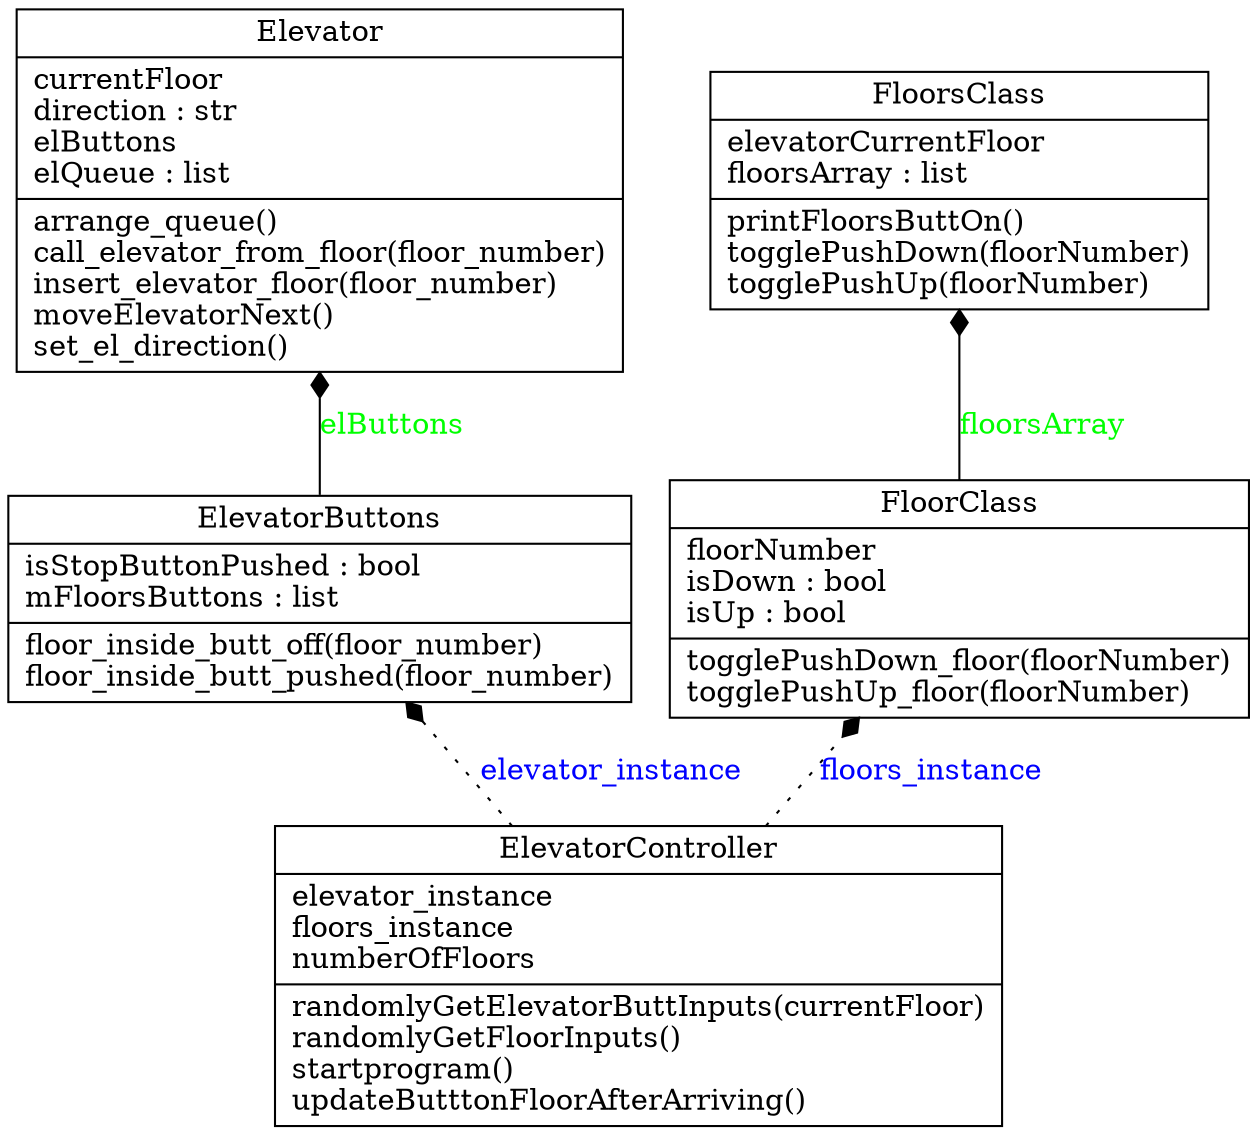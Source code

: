 digraph "classes_myUML" {
charset="utf-8"
rankdir=BT
"0" [label="{Elevator|currentFloor\ldirection : str\lelButtons\lelQueue : list\l|arrange_queue()\lcall_elevator_from_floor(floor_number)\linsert_elevator_floor(floor_number)\lmoveElevatorNext()\lset_el_direction()\l}", shape="record"];
"1" [label="{ElevatorButtons|isStopButtonPushed : bool\lmFloorsButtons : list\l|floor_inside_butt_off(floor_number)\lfloor_inside_butt_pushed(floor_number)\l}", shape="record"];
"2" [label="{ElevatorController|elevator_instance\lfloors_instance\lnumberOfFloors\l|randomlyGetElevatorButtInputs(currentFloor)\lrandomlyGetFloorInputs()\lstartprogram()\lupdateButttonFloorAfterArriving()\l}", shape="record"];
"3" [label="{FloorClass|floorNumber\lisDown : bool\lisUp : bool\l|togglePushDown_floor(floorNumber)\ltogglePushUp_floor(floorNumber)\l}", shape="record"];
"4" [label="{FloorsClass|elevatorCurrentFloor\lfloorsArray : list\l|printFloorsButtOn()\ltogglePushDown(floorNumber)\ltogglePushUp(floorNumber)\l}", shape="record"];
"1" -> "0" [arrowhead="diamond", arrowtail="none", fontcolor="green", label="elButtons", style="solid"];
"3" -> "4" [arrowhead="diamond", arrowtail="none", fontcolor="green", label="floorsArray", style="solid"];
"2" -> "1" [arrowhead="diamond", arrowtail="none", fontcolor="blue", label="elevator_instance", style="dotted"];
"2" -> "3" [arrowhead="diamond", arrowtail="none", fontcolor="blue", label="floors_instance", style="dotted"];
 
}
